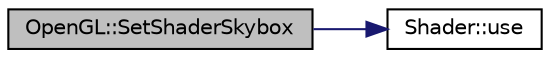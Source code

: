 digraph "OpenGL::SetShaderSkybox"
{
 // LATEX_PDF_SIZE
  edge [fontname="Helvetica",fontsize="10",labelfontname="Helvetica",labelfontsize="10"];
  node [fontname="Helvetica",fontsize="10",shape=record];
  rankdir="LR";
  Node1 [label="OpenGL::SetShaderSkybox",height=0.2,width=0.4,color="black", fillcolor="grey75", style="filled", fontcolor="black",tooltip="Sets the shader and uses it for the skybox."];
  Node1 -> Node2 [color="midnightblue",fontsize="10",style="solid",fontname="Helvetica"];
  Node2 [label="Shader::use",height=0.2,width=0.4,color="black", fillcolor="white", style="filled",URL="$class_shader.html#a870fa9f13d69e558815d6fd351a469dc",tooltip="Allows you to activate and use the shader"];
}
